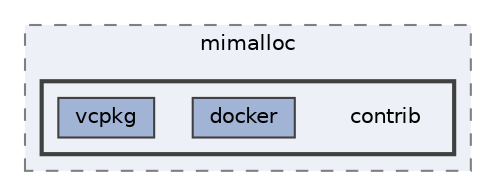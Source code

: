 digraph "runtime/EASTL/packages/mimalloc/contrib"
{
 // LATEX_PDF_SIZE
  bgcolor="transparent";
  edge [fontname=Helvetica,fontsize=10,labelfontname=Helvetica,labelfontsize=10];
  node [fontname=Helvetica,fontsize=10,shape=box,height=0.2,width=0.4];
  compound=true
  subgraph clusterdir_691f6eadf0c45e432f8d026d7affe530 {
    graph [ bgcolor="#edf0f7", pencolor="grey50", label="mimalloc", fontname=Helvetica,fontsize=10 style="filled,dashed", URL="dir_691f6eadf0c45e432f8d026d7affe530.html",tooltip=""]
  subgraph clusterdir_4ecfc90e9b009d3573b0e76123d7f91a {
    graph [ bgcolor="#edf0f7", pencolor="grey25", label="", fontname=Helvetica,fontsize=10 style="filled,bold", URL="dir_4ecfc90e9b009d3573b0e76123d7f91a.html",tooltip=""]
    dir_4ecfc90e9b009d3573b0e76123d7f91a [shape=plaintext, label="contrib"];
  dir_a382c344f2e85b1778da1b8b61a24782 [label="docker", fillcolor="#a2b4d6", color="grey25", style="filled", URL="dir_a382c344f2e85b1778da1b8b61a24782.html",tooltip=""];
  dir_9c921fcff4d3f31f06bedd18435c7ba3 [label="vcpkg", fillcolor="#a2b4d6", color="grey25", style="filled", URL="dir_9c921fcff4d3f31f06bedd18435c7ba3.html",tooltip=""];
  }
  }
}
